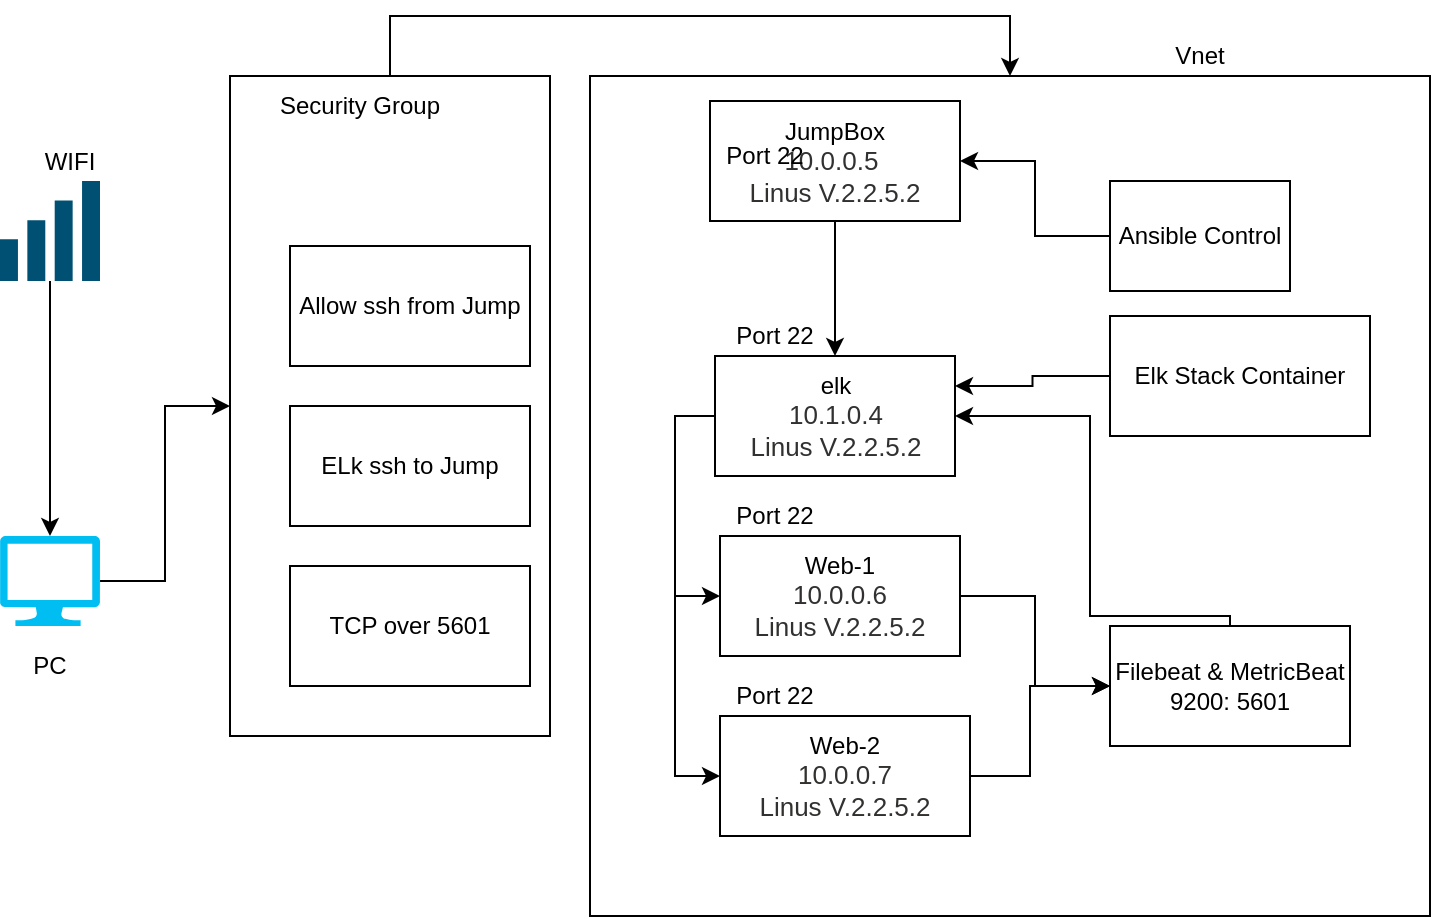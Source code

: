 <mxfile version="13.9.2" type="google"><diagram id="edecgGjnZ7uJL7Bar_aq" name="Page-1"><mxGraphModel dx="1422" dy="794" grid="1" gridSize="10" guides="1" tooltips="1" connect="1" arrows="1" fold="1" page="1" pageScale="1" pageWidth="850" pageHeight="1100" math="0" shadow="0"><root><mxCell id="0"/><mxCell id="1" parent="0"/><mxCell id="RNyhVIBsSxSaekj1xEZy-1" value="" style="whiteSpace=wrap;html=1;aspect=fixed;fillColor=none;" parent="1" vertex="1"><mxGeometry x="360" y="100" width="420" height="420" as="geometry"/></mxCell><mxCell id="RNyhVIBsSxSaekj1xEZy-2" value="Vnet" style="text;html=1;strokeColor=none;fillColor=none;align=center;verticalAlign=middle;whiteSpace=wrap;rounded=0;" parent="1" vertex="1"><mxGeometry x="645" y="80" width="40" height="20" as="geometry"/></mxCell><mxCell id="KJrK19FCoUgNK90IfPHM-3" style="edgeStyle=orthogonalEdgeStyle;rounded=0;orthogonalLoop=1;jettySize=auto;html=1;exitX=0.5;exitY=1;exitDx=0;exitDy=0;" edge="1" parent="1" source="RNyhVIBsSxSaekj1xEZy-9" target="RNyhVIBsSxSaekj1xEZy-10"><mxGeometry relative="1" as="geometry"/></mxCell><UserObject label="JumpBox&lt;br&gt;&lt;span style=&quot;color: rgb(50 , 49 , 48) ; font-family: &amp;#34;az_ea_font&amp;#34; , &amp;#34;segoe ui&amp;#34; , &amp;#34;az_font&amp;#34; , , , &amp;#34;blinkmacsystemfont&amp;#34; , &amp;#34;roboto&amp;#34; , &amp;#34;oxygen&amp;#34; , &amp;#34;ubuntu&amp;#34; , &amp;#34;cantarell&amp;#34; , &amp;#34;open sans&amp;#34; , &amp;#34;helvetica neue&amp;#34; , sans-serif ; font-size: 13px ; background-color: rgb(255 , 255 , 255)&quot;&gt;10.0.0.5&amp;nbsp;&lt;br&gt;Linus V.2.2.5.2&lt;br&gt;&lt;/span&gt;" treeRoot="1" id="RNyhVIBsSxSaekj1xEZy-9"><mxCell style="whiteSpace=wrap;html=1;align=center;treeFolding=1;treeMoving=1;newEdgeStyle={&quot;edgeStyle&quot;:&quot;elbowEdgeStyle&quot;,&quot;startArrow&quot;:&quot;none&quot;,&quot;endArrow&quot;:&quot;none&quot;};fillColor=none;" parent="1" vertex="1"><mxGeometry x="420" y="112.5" width="125" height="60" as="geometry"/></mxCell></UserObject><mxCell id="KJrK19FCoUgNK90IfPHM-11" style="edgeStyle=orthogonalEdgeStyle;rounded=0;orthogonalLoop=1;jettySize=auto;html=1;exitX=0;exitY=0.5;exitDx=0;exitDy=0;entryX=0;entryY=0.5;entryDx=0;entryDy=0;" edge="1" parent="1" source="RNyhVIBsSxSaekj1xEZy-10" target="RNyhVIBsSxSaekj1xEZy-11"><mxGeometry relative="1" as="geometry"/></mxCell><mxCell id="KJrK19FCoUgNK90IfPHM-12" style="edgeStyle=orthogonalEdgeStyle;rounded=0;orthogonalLoop=1;jettySize=auto;html=1;exitX=0;exitY=0.5;exitDx=0;exitDy=0;entryX=0;entryY=0.5;entryDx=0;entryDy=0;" edge="1" parent="1" source="RNyhVIBsSxSaekj1xEZy-10" target="RNyhVIBsSxSaekj1xEZy-12"><mxGeometry relative="1" as="geometry"/></mxCell><UserObject label="elk&lt;br&gt;&lt;span style=&quot;color: rgb(50 , 49 , 48) ; font-family: &amp;#34;az_ea_font&amp;#34; , &amp;#34;segoe ui&amp;#34; , &amp;#34;az_font&amp;#34; , , , &amp;#34;blinkmacsystemfont&amp;#34; , &amp;#34;roboto&amp;#34; , &amp;#34;oxygen&amp;#34; , &amp;#34;ubuntu&amp;#34; , &amp;#34;cantarell&amp;#34; , &amp;#34;open sans&amp;#34; , &amp;#34;helvetica neue&amp;#34; , sans-serif ; font-size: 13px ; background-color: rgb(255 , 255 , 255)&quot;&gt;10.1.0.4&lt;br&gt;&lt;/span&gt;&lt;span style=&quot;color: rgb(50 , 49 , 48) ; font-size: 13px ; background-color: rgb(255 , 255 , 255)&quot;&gt;Linus V.2.2.5.2&lt;/span&gt;&lt;span style=&quot;color: rgb(50 , 49 , 48) ; font-family: &amp;#34;az_ea_font&amp;#34; , &amp;#34;segoe ui&amp;#34; , &amp;#34;az_font&amp;#34; , , , &amp;#34;blinkmacsystemfont&amp;#34; , &amp;#34;roboto&amp;#34; , &amp;#34;oxygen&amp;#34; , &amp;#34;ubuntu&amp;#34; , &amp;#34;cantarell&amp;#34; , &amp;#34;open sans&amp;#34; , &amp;#34;helvetica neue&amp;#34; , sans-serif ; font-size: 13px ; background-color: rgb(255 , 255 , 255)&quot;&gt;&lt;br&gt;&lt;/span&gt;" treeRoot="1" id="RNyhVIBsSxSaekj1xEZy-10"><mxCell style="whiteSpace=wrap;html=1;align=center;treeFolding=1;treeMoving=1;newEdgeStyle={&quot;edgeStyle&quot;:&quot;elbowEdgeStyle&quot;,&quot;startArrow&quot;:&quot;none&quot;,&quot;endArrow&quot;:&quot;none&quot;};fillColor=none;" parent="1" vertex="1"><mxGeometry x="422.5" y="240" width="120" height="60" as="geometry"/></mxCell></UserObject><mxCell id="KJrK19FCoUgNK90IfPHM-16" style="edgeStyle=orthogonalEdgeStyle;rounded=0;orthogonalLoop=1;jettySize=auto;html=1;" edge="1" parent="1" source="RNyhVIBsSxSaekj1xEZy-11" target="RNyhVIBsSxSaekj1xEZy-25"><mxGeometry relative="1" as="geometry"><Array as="points"><mxPoint x="580" y="450"/><mxPoint x="580" y="405"/></Array></mxGeometry></mxCell><UserObject label="Web-2&lt;br&gt;&lt;span style=&quot;color: rgb(50 , 49 , 48) ; font-family: &amp;#34;az_ea_font&amp;#34; , &amp;#34;segoe ui&amp;#34; , &amp;#34;az_font&amp;#34; , , , &amp;#34;blinkmacsystemfont&amp;#34; , &amp;#34;roboto&amp;#34; , &amp;#34;oxygen&amp;#34; , &amp;#34;ubuntu&amp;#34; , &amp;#34;cantarell&amp;#34; , &amp;#34;open sans&amp;#34; , &amp;#34;helvetica neue&amp;#34; , sans-serif ; font-size: 13px ; background-color: rgb(255 , 255 , 255)&quot;&gt;10.0.0.7&lt;br&gt;&lt;/span&gt;&lt;span style=&quot;color: rgb(50 , 49 , 48) ; font-size: 13px ; background-color: rgb(255 , 255 , 255)&quot;&gt;Linus V.2.2.5.2&lt;/span&gt;&lt;span style=&quot;color: rgb(50 , 49 , 48) ; font-family: &amp;#34;az_ea_font&amp;#34; , &amp;#34;segoe ui&amp;#34; , &amp;#34;az_font&amp;#34; , , , &amp;#34;blinkmacsystemfont&amp;#34; , &amp;#34;roboto&amp;#34; , &amp;#34;oxygen&amp;#34; , &amp;#34;ubuntu&amp;#34; , &amp;#34;cantarell&amp;#34; , &amp;#34;open sans&amp;#34; , &amp;#34;helvetica neue&amp;#34; , sans-serif ; font-size: 13px ; background-color: rgb(255 , 255 , 255)&quot;&gt;&lt;br&gt;&lt;/span&gt;" treeRoot="1" id="RNyhVIBsSxSaekj1xEZy-11"><mxCell style="whiteSpace=wrap;html=1;align=center;treeFolding=1;treeMoving=1;newEdgeStyle={&quot;edgeStyle&quot;:&quot;elbowEdgeStyle&quot;,&quot;startArrow&quot;:&quot;none&quot;,&quot;endArrow&quot;:&quot;none&quot;};fillColor=none;" parent="1" vertex="1"><mxGeometry x="425" y="420" width="125" height="60" as="geometry"/></mxCell></UserObject><mxCell id="KJrK19FCoUgNK90IfPHM-15" style="edgeStyle=orthogonalEdgeStyle;rounded=0;orthogonalLoop=1;jettySize=auto;html=1;exitX=1;exitY=0.5;exitDx=0;exitDy=0;entryX=0;entryY=0.5;entryDx=0;entryDy=0;" edge="1" parent="1" source="RNyhVIBsSxSaekj1xEZy-12" target="RNyhVIBsSxSaekj1xEZy-25"><mxGeometry relative="1" as="geometry"/></mxCell><UserObject label="Web-1&lt;br&gt;&lt;span style=&quot;color: rgb(50 , 49 , 48) ; font-family: &amp;#34;az_ea_font&amp;#34; , &amp;#34;segoe ui&amp;#34; , &amp;#34;az_font&amp;#34; , , , &amp;#34;blinkmacsystemfont&amp;#34; , &amp;#34;roboto&amp;#34; , &amp;#34;oxygen&amp;#34; , &amp;#34;ubuntu&amp;#34; , &amp;#34;cantarell&amp;#34; , &amp;#34;open sans&amp;#34; , &amp;#34;helvetica neue&amp;#34; , sans-serif ; font-size: 13px ; background-color: rgb(255 , 255 , 255)&quot;&gt;10.0.0.6&lt;br&gt;&lt;/span&gt;&lt;span style=&quot;color: rgb(50 , 49 , 48) ; font-size: 13px ; background-color: rgb(255 , 255 , 255)&quot;&gt;Linus V.2.2.5.2&lt;/span&gt;&lt;span style=&quot;color: rgb(50 , 49 , 48) ; font-family: &amp;#34;az_ea_font&amp;#34; , &amp;#34;segoe ui&amp;#34; , &amp;#34;az_font&amp;#34; , , , &amp;#34;blinkmacsystemfont&amp;#34; , &amp;#34;roboto&amp;#34; , &amp;#34;oxygen&amp;#34; , &amp;#34;ubuntu&amp;#34; , &amp;#34;cantarell&amp;#34; , &amp;#34;open sans&amp;#34; , &amp;#34;helvetica neue&amp;#34; , sans-serif ; font-size: 13px ; background-color: rgb(255 , 255 , 255)&quot;&gt;&lt;br&gt;&lt;/span&gt;" treeRoot="1" id="RNyhVIBsSxSaekj1xEZy-12"><mxCell style="whiteSpace=wrap;html=1;align=center;treeFolding=1;treeMoving=1;newEdgeStyle={&quot;edgeStyle&quot;:&quot;elbowEdgeStyle&quot;,&quot;startArrow&quot;:&quot;none&quot;,&quot;endArrow&quot;:&quot;none&quot;};fillColor=none;" parent="1" vertex="1"><mxGeometry x="425" y="330" width="120" height="60" as="geometry"/></mxCell></UserObject><mxCell id="RNyhVIBsSxSaekj1xEZy-53" value="" style="edgeStyle=orthogonalEdgeStyle;rounded=0;orthogonalLoop=1;jettySize=auto;html=1;" parent="1" source="RNyhVIBsSxSaekj1xEZy-13" target="RNyhVIBsSxSaekj1xEZy-9" edge="1"><mxGeometry relative="1" as="geometry"/></mxCell><mxCell id="RNyhVIBsSxSaekj1xEZy-13" value="Ansible Control" style="whiteSpace=wrap;html=1;align=center;verticalAlign=middle;treeFolding=1;treeMoving=1;newEdgeStyle={&quot;edgeStyle&quot;:&quot;elbowEdgeStyle&quot;,&quot;startArrow&quot;:&quot;none&quot;,&quot;endArrow&quot;:&quot;none&quot;};fillColor=none;" parent="1" vertex="1"><mxGeometry x="620" y="152.5" width="90" height="55" as="geometry"/></mxCell><mxCell id="KJrK19FCoUgNK90IfPHM-18" style="edgeStyle=orthogonalEdgeStyle;rounded=0;orthogonalLoop=1;jettySize=auto;html=1;entryX=1;entryY=0.25;entryDx=0;entryDy=0;" edge="1" parent="1" source="RNyhVIBsSxSaekj1xEZy-18" target="RNyhVIBsSxSaekj1xEZy-10"><mxGeometry relative="1" as="geometry"/></mxCell><mxCell id="RNyhVIBsSxSaekj1xEZy-18" value="Elk Stack Container" style="rounded=0;whiteSpace=wrap;html=1;fillColor=none;" parent="1" vertex="1"><mxGeometry x="620" y="220" width="130" height="60" as="geometry"/></mxCell><mxCell id="RNyhVIBsSxSaekj1xEZy-21" value="Security Group" style="text;html=1;strokeColor=none;fillColor=none;align=center;verticalAlign=middle;whiteSpace=wrap;rounded=0;" parent="1" vertex="1"><mxGeometry x="190" y="105" width="110" height="20" as="geometry"/></mxCell><mxCell id="RNyhVIBsSxSaekj1xEZy-22" value="Allow ssh from Jump" style="rounded=0;whiteSpace=wrap;html=1;fillColor=none;" parent="1" vertex="1"><mxGeometry x="210" y="185" width="120" height="60" as="geometry"/></mxCell><mxCell id="RNyhVIBsSxSaekj1xEZy-23" value="ELk ssh to Jump" style="rounded=0;whiteSpace=wrap;html=1;fillColor=none;" parent="1" vertex="1"><mxGeometry x="210" y="265" width="120" height="60" as="geometry"/></mxCell><mxCell id="RNyhVIBsSxSaekj1xEZy-24" value="TCP over 5601" style="rounded=0;whiteSpace=wrap;html=1;fillColor=none;" parent="1" vertex="1"><mxGeometry x="210" y="345" width="120" height="60" as="geometry"/></mxCell><mxCell id="KJrK19FCoUgNK90IfPHM-17" style="edgeStyle=orthogonalEdgeStyle;rounded=0;orthogonalLoop=1;jettySize=auto;html=1;entryX=1;entryY=0.5;entryDx=0;entryDy=0;" edge="1" parent="1" source="RNyhVIBsSxSaekj1xEZy-25" target="RNyhVIBsSxSaekj1xEZy-10"><mxGeometry relative="1" as="geometry"><Array as="points"><mxPoint x="680" y="370"/><mxPoint x="610" y="370"/><mxPoint x="610" y="270"/></Array></mxGeometry></mxCell><mxCell id="RNyhVIBsSxSaekj1xEZy-25" value="Filebeat &amp;amp; MetricBeat&lt;br&gt;9200: 5601" style="rounded=0;whiteSpace=wrap;html=1;fillColor=none;" parent="1" vertex="1"><mxGeometry x="620" y="375" width="120" height="60" as="geometry"/></mxCell><mxCell id="RNyhVIBsSxSaekj1xEZy-39" value="" style="edgeStyle=orthogonalEdgeStyle;rounded=0;orthogonalLoop=1;jettySize=auto;html=1;" parent="1" source="RNyhVIBsSxSaekj1xEZy-35" target="RNyhVIBsSxSaekj1xEZy-38" edge="1"><mxGeometry relative="1" as="geometry"/></mxCell><mxCell id="RNyhVIBsSxSaekj1xEZy-35" value="" style="points=[[0,0.58,0],[0.09,0.58,0],[0.36,0.39,0],[0.64,0.195,0],[0.91,0,0],[1,0,0],[1,0.25,0],[1,0.5,0],[1,0.75,0],[1,1,0],[0,1,0],[0.09,1,0],[0.36,1,0],[0.64,1,0],[0.91,1,0],[0,0.79,0]];verticalLabelPosition=bottom;html=1;verticalAlign=top;aspect=fixed;align=center;pointerEvents=1;shape=mxgraph.cisco19.wifi_indicator;fillColor=#005073;strokeColor=none;" parent="1" vertex="1"><mxGeometry x="65" y="152.5" width="50" height="50" as="geometry"/></mxCell><mxCell id="RNyhVIBsSxSaekj1xEZy-60" style="edgeStyle=orthogonalEdgeStyle;rounded=0;orthogonalLoop=1;jettySize=auto;html=1;" parent="1" source="RNyhVIBsSxSaekj1xEZy-38" target="RNyhVIBsSxSaekj1xEZy-56" edge="1"><mxGeometry relative="1" as="geometry"/></mxCell><mxCell id="RNyhVIBsSxSaekj1xEZy-38" value="" style="verticalLabelPosition=bottom;html=1;verticalAlign=top;align=center;strokeColor=none;fillColor=#00BEF2;shape=mxgraph.azure.computer;pointerEvents=1;" parent="1" vertex="1"><mxGeometry x="65" y="330" width="50" height="45" as="geometry"/></mxCell><mxCell id="RNyhVIBsSxSaekj1xEZy-59" style="edgeStyle=orthogonalEdgeStyle;rounded=0;orthogonalLoop=1;jettySize=auto;html=1;exitX=0.5;exitY=0;exitDx=0;exitDy=0;entryX=0.5;entryY=0;entryDx=0;entryDy=0;" parent="1" source="RNyhVIBsSxSaekj1xEZy-56" target="RNyhVIBsSxSaekj1xEZy-1" edge="1"><mxGeometry relative="1" as="geometry"><Array as="points"><mxPoint x="260" y="70"/><mxPoint x="570" y="70"/></Array></mxGeometry></mxCell><mxCell id="RNyhVIBsSxSaekj1xEZy-56" value="" style="rounded=0;whiteSpace=wrap;html=1;fillColor=none;" parent="1" vertex="1"><mxGeometry x="180" y="100" width="160" height="330" as="geometry"/></mxCell><mxCell id="RNyhVIBsSxSaekj1xEZy-61" value="WIFI" style="text;html=1;strokeColor=none;fillColor=none;align=center;verticalAlign=middle;whiteSpace=wrap;rounded=0;" parent="1" vertex="1"><mxGeometry x="80" y="132.5" width="40" height="20" as="geometry"/></mxCell><mxCell id="RNyhVIBsSxSaekj1xEZy-62" value="PC" style="text;html=1;strokeColor=none;fillColor=none;align=center;verticalAlign=middle;whiteSpace=wrap;rounded=0;" parent="1" vertex="1"><mxGeometry x="70" y="385" width="40" height="20" as="geometry"/></mxCell><mxCell id="RNyhVIBsSxSaekj1xEZy-64" value="Port 22" style="text;html=1;strokeColor=none;fillColor=none;align=center;verticalAlign=middle;whiteSpace=wrap;rounded=0;" parent="1" vertex="1"><mxGeometry x="420" y="130" width="55" height="20" as="geometry"/></mxCell><mxCell id="RNyhVIBsSxSaekj1xEZy-65" value="Port 22" style="text;html=1;strokeColor=none;fillColor=none;align=center;verticalAlign=middle;whiteSpace=wrap;rounded=0;" parent="1" vertex="1"><mxGeometry x="425" y="220" width="55" height="20" as="geometry"/></mxCell><mxCell id="RNyhVIBsSxSaekj1xEZy-66" value="Port 22" style="text;html=1;strokeColor=none;fillColor=none;align=center;verticalAlign=middle;whiteSpace=wrap;rounded=0;" parent="1" vertex="1"><mxGeometry x="425" y="310" width="55" height="20" as="geometry"/></mxCell><mxCell id="RNyhVIBsSxSaekj1xEZy-67" value="Port 22" style="text;html=1;strokeColor=none;fillColor=none;align=center;verticalAlign=middle;whiteSpace=wrap;rounded=0;" parent="1" vertex="1"><mxGeometry x="425" y="400" width="55" height="20" as="geometry"/></mxCell></root></mxGraphModel></diagram></mxfile>